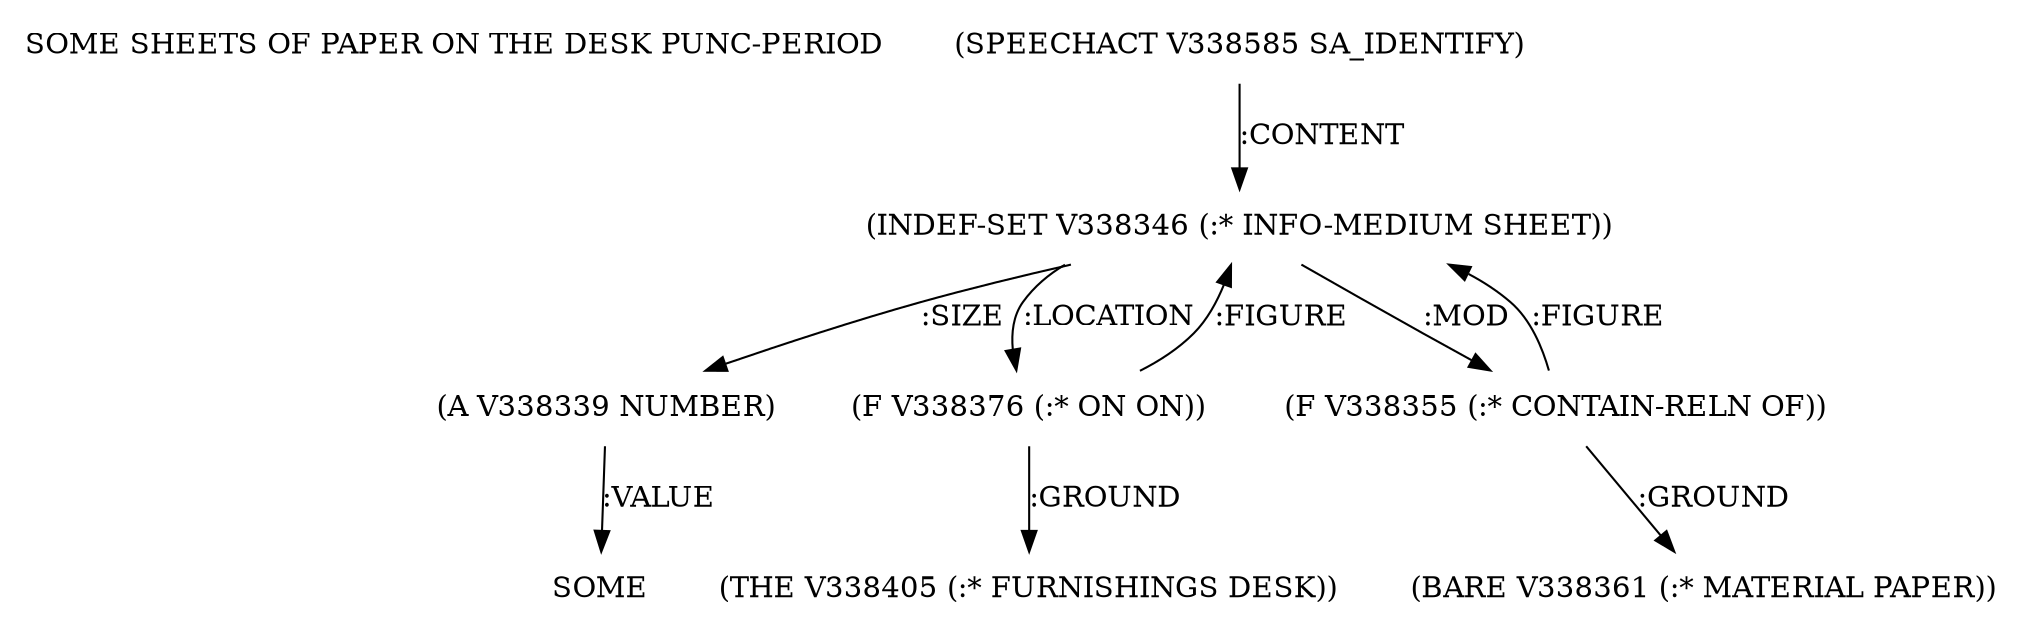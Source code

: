 digraph Terms {
  node [shape=none]
  "SOME SHEETS OF PAPER ON THE DESK PUNC-PERIOD"
  "V338585" [label="(SPEECHACT V338585 SA_IDENTIFY)"]
  "V338585" -> "V338346" [label=":CONTENT"]
  "V338346" [label="(INDEF-SET V338346 (:* INFO-MEDIUM SHEET))"]
  "V338346" -> "V338339" [label=":SIZE"]
  "V338346" -> "V338376" [label=":LOCATION"]
  "V338346" -> "V338355" [label=":MOD"]
  "V338339" [label="(A V338339 NUMBER)"]
  "V338339" -> "NT338900" [label=":VALUE"]
  "NT338900" [label="SOME"]
  "V338355" [label="(F V338355 (:* CONTAIN-RELN OF))"]
  "V338355" -> "V338361" [label=":GROUND"]
  "V338355" -> "V338346" [label=":FIGURE"]
  "V338361" [label="(BARE V338361 (:* MATERIAL PAPER))"]
  "V338376" [label="(F V338376 (:* ON ON))"]
  "V338376" -> "V338405" [label=":GROUND"]
  "V338376" -> "V338346" [label=":FIGURE"]
  "V338405" [label="(THE V338405 (:* FURNISHINGS DESK))"]
}
